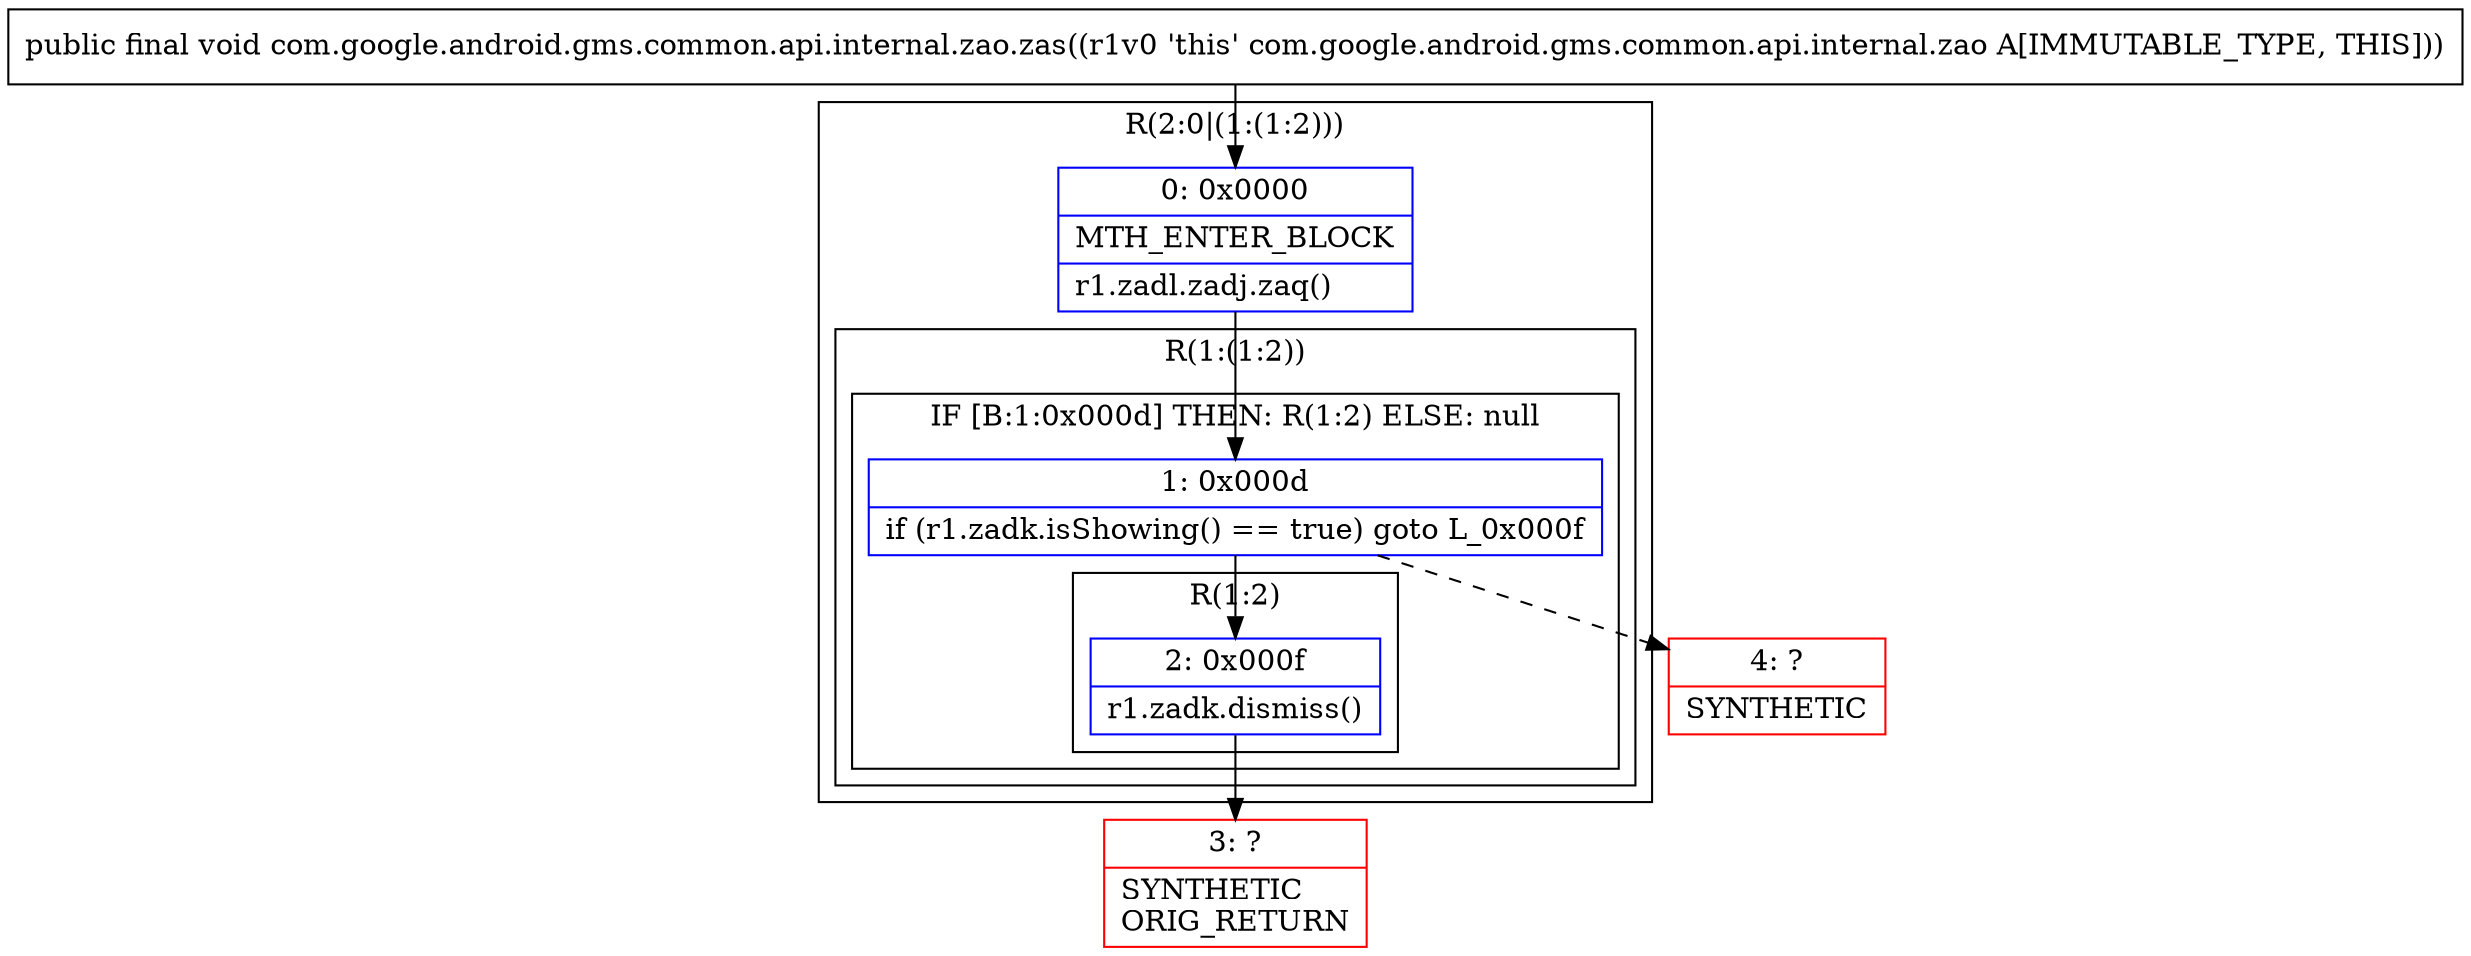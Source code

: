 digraph "CFG forcom.google.android.gms.common.api.internal.zao.zas()V" {
subgraph cluster_Region_1828773946 {
label = "R(2:0|(1:(1:2)))";
node [shape=record,color=blue];
Node_0 [shape=record,label="{0\:\ 0x0000|MTH_ENTER_BLOCK\l|r1.zadl.zadj.zaq()\l}"];
subgraph cluster_Region_225337385 {
label = "R(1:(1:2))";
node [shape=record,color=blue];
subgraph cluster_IfRegion_1668972683 {
label = "IF [B:1:0x000d] THEN: R(1:2) ELSE: null";
node [shape=record,color=blue];
Node_1 [shape=record,label="{1\:\ 0x000d|if (r1.zadk.isShowing() == true) goto L_0x000f\l}"];
subgraph cluster_Region_1185976916 {
label = "R(1:2)";
node [shape=record,color=blue];
Node_2 [shape=record,label="{2\:\ 0x000f|r1.zadk.dismiss()\l}"];
}
}
}
}
Node_3 [shape=record,color=red,label="{3\:\ ?|SYNTHETIC\lORIG_RETURN\l}"];
Node_4 [shape=record,color=red,label="{4\:\ ?|SYNTHETIC\l}"];
MethodNode[shape=record,label="{public final void com.google.android.gms.common.api.internal.zao.zas((r1v0 'this' com.google.android.gms.common.api.internal.zao A[IMMUTABLE_TYPE, THIS])) }"];
MethodNode -> Node_0;
Node_0 -> Node_1;
Node_1 -> Node_2;
Node_1 -> Node_4[style=dashed];
Node_2 -> Node_3;
}

